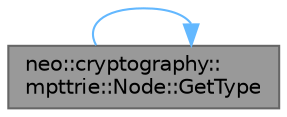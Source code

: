 digraph "neo::cryptography::mpttrie::Node::GetType"
{
 // LATEX_PDF_SIZE
  bgcolor="transparent";
  edge [fontname=Helvetica,fontsize=10,labelfontname=Helvetica,labelfontsize=10];
  node [fontname=Helvetica,fontsize=10,shape=box,height=0.2,width=0.4];
  rankdir="LR";
  Node1 [id="Node000001",label="neo::cryptography::\lmpttrie::Node::GetType",height=0.2,width=0.4,color="gray40", fillcolor="grey60", style="filled", fontcolor="black",tooltip="Gets the node type."];
  Node1 -> Node1 [id="edge1_Node000001_Node000001",color="steelblue1",style="solid",tooltip=" "];
}
